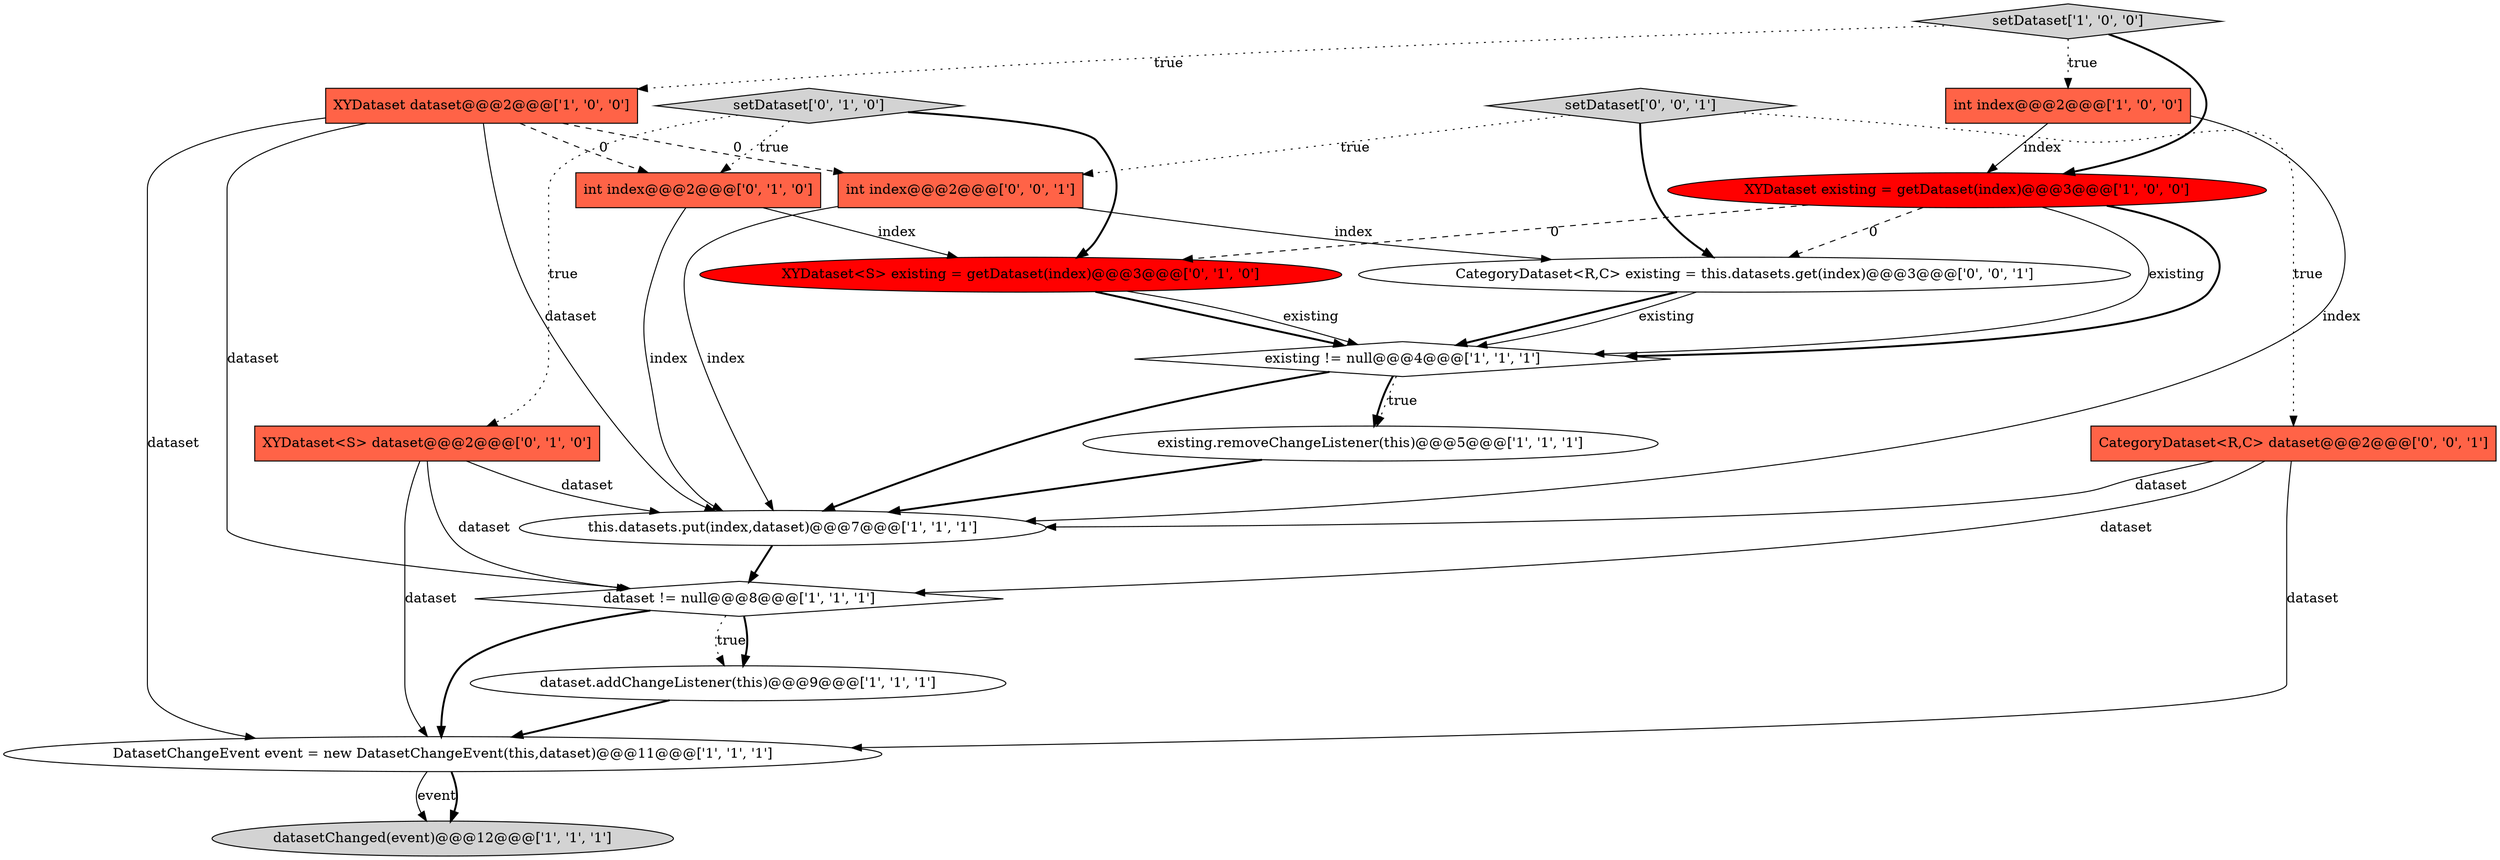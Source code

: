 digraph {
15 [style = filled, label = "setDataset['0', '0', '1']", fillcolor = lightgray, shape = diamond image = "AAA0AAABBB3BBB"];
8 [style = filled, label = "dataset != null@@@8@@@['1', '1', '1']", fillcolor = white, shape = diamond image = "AAA0AAABBB1BBB"];
2 [style = filled, label = "existing != null@@@4@@@['1', '1', '1']", fillcolor = white, shape = diamond image = "AAA0AAABBB1BBB"];
17 [style = filled, label = "CategoryDataset<R,C> dataset@@@2@@@['0', '0', '1']", fillcolor = tomato, shape = box image = "AAA0AAABBB3BBB"];
5 [style = filled, label = "DatasetChangeEvent event = new DatasetChangeEvent(this,dataset)@@@11@@@['1', '1', '1']", fillcolor = white, shape = ellipse image = "AAA0AAABBB1BBB"];
1 [style = filled, label = "datasetChanged(event)@@@12@@@['1', '1', '1']", fillcolor = lightgray, shape = ellipse image = "AAA0AAABBB1BBB"];
18 [style = filled, label = "int index@@@2@@@['0', '0', '1']", fillcolor = tomato, shape = box image = "AAA0AAABBB3BBB"];
16 [style = filled, label = "CategoryDataset<R,C> existing = this.datasets.get(index)@@@3@@@['0', '0', '1']", fillcolor = white, shape = ellipse image = "AAA0AAABBB3BBB"];
6 [style = filled, label = "XYDataset existing = getDataset(index)@@@3@@@['1', '0', '0']", fillcolor = red, shape = ellipse image = "AAA1AAABBB1BBB"];
0 [style = filled, label = "existing.removeChangeListener(this)@@@5@@@['1', '1', '1']", fillcolor = white, shape = ellipse image = "AAA0AAABBB1BBB"];
14 [style = filled, label = "setDataset['0', '1', '0']", fillcolor = lightgray, shape = diamond image = "AAA0AAABBB2BBB"];
9 [style = filled, label = "XYDataset dataset@@@2@@@['1', '0', '0']", fillcolor = tomato, shape = box image = "AAA1AAABBB1BBB"];
11 [style = filled, label = "XYDataset<S> dataset@@@2@@@['0', '1', '0']", fillcolor = tomato, shape = box image = "AAA0AAABBB2BBB"];
12 [style = filled, label = "XYDataset<S> existing = getDataset(index)@@@3@@@['0', '1', '0']", fillcolor = red, shape = ellipse image = "AAA1AAABBB2BBB"];
3 [style = filled, label = "this.datasets.put(index,dataset)@@@7@@@['1', '1', '1']", fillcolor = white, shape = ellipse image = "AAA0AAABBB1BBB"];
4 [style = filled, label = "dataset.addChangeListener(this)@@@9@@@['1', '1', '1']", fillcolor = white, shape = ellipse image = "AAA0AAABBB1BBB"];
13 [style = filled, label = "int index@@@2@@@['0', '1', '0']", fillcolor = tomato, shape = box image = "AAA1AAABBB2BBB"];
7 [style = filled, label = "int index@@@2@@@['1', '0', '0']", fillcolor = tomato, shape = box image = "AAA0AAABBB1BBB"];
10 [style = filled, label = "setDataset['1', '0', '0']", fillcolor = lightgray, shape = diamond image = "AAA0AAABBB1BBB"];
0->3 [style = bold, label=""];
2->0 [style = dotted, label="true"];
13->12 [style = solid, label="index"];
9->3 [style = solid, label="dataset"];
9->18 [style = dashed, label="0"];
2->3 [style = bold, label=""];
15->18 [style = dotted, label="true"];
11->5 [style = solid, label="dataset"];
9->5 [style = solid, label="dataset"];
5->1 [style = solid, label="event"];
16->2 [style = bold, label=""];
15->16 [style = bold, label=""];
10->9 [style = dotted, label="true"];
10->6 [style = bold, label=""];
8->4 [style = dotted, label="true"];
6->2 [style = solid, label="existing"];
14->13 [style = dotted, label="true"];
18->16 [style = solid, label="index"];
16->2 [style = solid, label="existing"];
13->3 [style = solid, label="index"];
6->2 [style = bold, label=""];
15->17 [style = dotted, label="true"];
6->12 [style = dashed, label="0"];
5->1 [style = bold, label=""];
12->2 [style = bold, label=""];
2->0 [style = bold, label=""];
6->16 [style = dashed, label="0"];
8->5 [style = bold, label=""];
17->5 [style = solid, label="dataset"];
3->8 [style = bold, label=""];
14->12 [style = bold, label=""];
9->13 [style = dashed, label="0"];
11->3 [style = solid, label="dataset"];
14->11 [style = dotted, label="true"];
7->3 [style = solid, label="index"];
9->8 [style = solid, label="dataset"];
7->6 [style = solid, label="index"];
12->2 [style = solid, label="existing"];
8->4 [style = bold, label=""];
17->8 [style = solid, label="dataset"];
18->3 [style = solid, label="index"];
17->3 [style = solid, label="dataset"];
4->5 [style = bold, label=""];
10->7 [style = dotted, label="true"];
11->8 [style = solid, label="dataset"];
}
